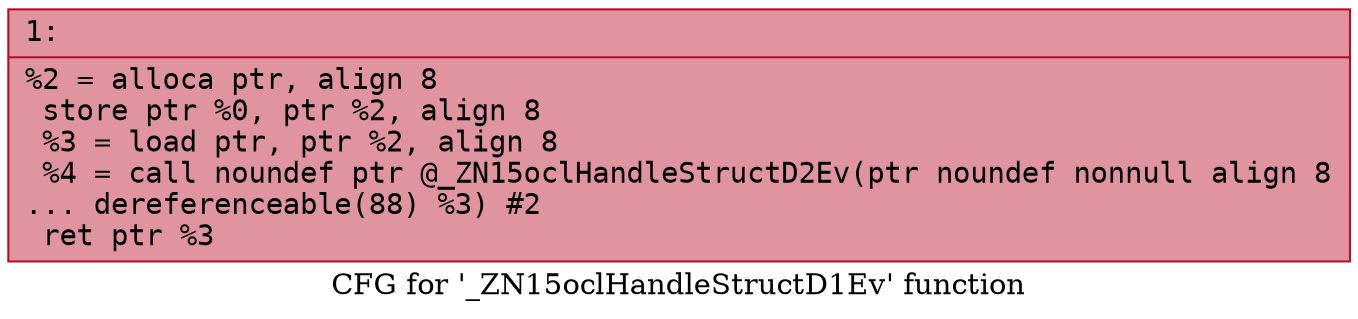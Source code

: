 digraph "CFG for '_ZN15oclHandleStructD1Ev' function" {
	label="CFG for '_ZN15oclHandleStructD1Ev' function";

	Node0x6000005d0e10 [shape=record,color="#b70d28ff", style=filled, fillcolor="#b70d2870" fontname="Courier",label="{1:\l|  %2 = alloca ptr, align 8\l  store ptr %0, ptr %2, align 8\l  %3 = load ptr, ptr %2, align 8\l  %4 = call noundef ptr @_ZN15oclHandleStructD2Ev(ptr noundef nonnull align 8\l... dereferenceable(88) %3) #2\l  ret ptr %3\l}"];
}
